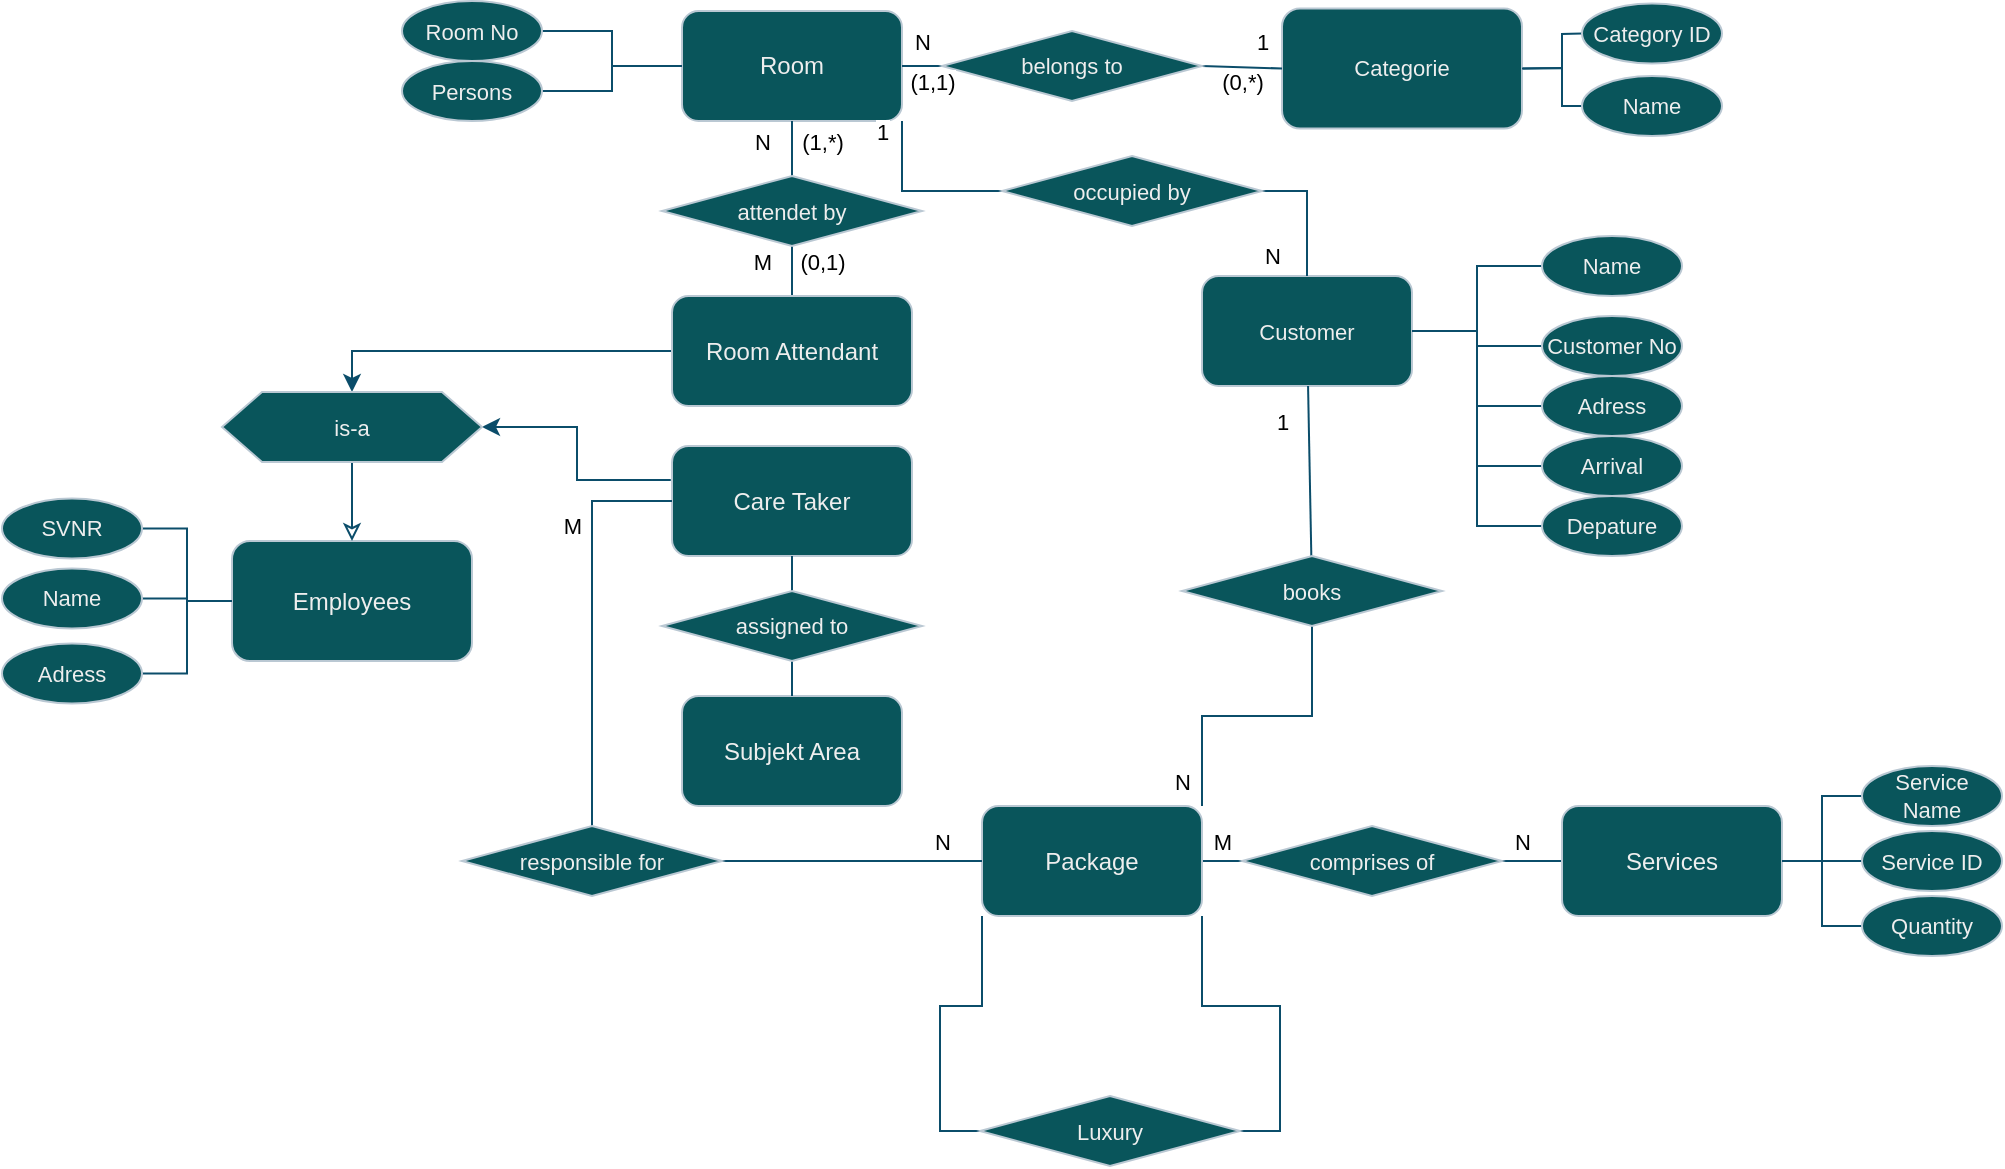 <mxfile version="26.2.2">
  <diagram id="C5RBs43oDa-KdzZeNtuy" name="Page-1">
    <mxGraphModel dx="1793" dy="588" grid="1" gridSize="10" guides="1" tooltips="1" connect="1" arrows="1" fold="1" page="1" pageScale="1" pageWidth="827" pageHeight="1169" math="0" shadow="0">
      <root>
        <mxCell id="WIyWlLk6GJQsqaUBKTNV-0" />
        <mxCell id="WIyWlLk6GJQsqaUBKTNV-1" parent="WIyWlLk6GJQsqaUBKTNV-0" />
        <mxCell id="YpUnebKYGkCneQpCsx4X-32" value="" style="edgeStyle=none;shape=connector;rounded=0;orthogonalLoop=1;jettySize=auto;html=1;strokeColor=#0B4D6A;align=center;verticalAlign=middle;fontFamily=Helvetica;fontSize=11;fontColor=default;labelBackgroundColor=none;endArrow=none;" edge="1" parent="WIyWlLk6GJQsqaUBKTNV-1" source="YpUnebKYGkCneQpCsx4X-33" target="YpUnebKYGkCneQpCsx4X-28">
          <mxGeometry relative="1" as="geometry" />
        </mxCell>
        <mxCell id="WIyWlLk6GJQsqaUBKTNV-3" value="Room" style="rounded=1;whiteSpace=wrap;html=1;fontSize=12;glass=0;strokeWidth=1;shadow=0;labelBackgroundColor=none;fillColor=#09555B;strokeColor=#BAC8D3;fontColor=#EEEEEE;" parent="WIyWlLk6GJQsqaUBKTNV-1" vertex="1">
          <mxGeometry x="200" y="87.5" width="110" height="55" as="geometry" />
        </mxCell>
        <mxCell id="YpUnebKYGkCneQpCsx4X-51" value="" style="edgeStyle=orthogonalEdgeStyle;shape=connector;rounded=0;orthogonalLoop=1;jettySize=auto;html=1;strokeColor=#0B4D6A;align=center;verticalAlign=middle;fontFamily=Helvetica;fontSize=11;fontColor=default;labelBackgroundColor=default;startFill=0;endArrow=none;exitX=0;exitY=0.5;exitDx=0;exitDy=0;entryX=1;entryY=0.5;entryDx=0;entryDy=0;" edge="1" parent="WIyWlLk6GJQsqaUBKTNV-1" source="WIyWlLk6GJQsqaUBKTNV-7" target="YpUnebKYGkCneQpCsx4X-50">
          <mxGeometry relative="1" as="geometry">
            <mxPoint x="-280" y="440" as="sourcePoint" />
          </mxGeometry>
        </mxCell>
        <mxCell id="WIyWlLk6GJQsqaUBKTNV-7" value="Employees" style="rounded=1;whiteSpace=wrap;html=1;fontSize=12;glass=0;strokeWidth=1;shadow=0;labelBackgroundColor=none;fillColor=#09555B;strokeColor=#BAC8D3;fontColor=#EEEEEE;" parent="WIyWlLk6GJQsqaUBKTNV-1" vertex="1">
          <mxGeometry x="-25" y="352.5" width="120" height="60" as="geometry" />
        </mxCell>
        <mxCell id="YpUnebKYGkCneQpCsx4X-59" value="" style="edgeStyle=orthogonalEdgeStyle;shape=connector;rounded=0;orthogonalLoop=1;jettySize=auto;html=1;strokeColor=#0B4D6A;align=center;verticalAlign=middle;fontFamily=Helvetica;fontSize=11;fontColor=default;labelBackgroundColor=default;startFill=0;endArrow=none;" edge="1" parent="WIyWlLk6GJQsqaUBKTNV-1" source="YpUnebKYGkCneQpCsx4X-3" target="YpUnebKYGkCneQpCsx4X-56">
          <mxGeometry relative="1" as="geometry" />
        </mxCell>
        <mxCell id="YpUnebKYGkCneQpCsx4X-3" value="Customer" style="rounded=1;whiteSpace=wrap;html=1;fontFamily=Helvetica;fontSize=11;fontColor=#EEEEEE;labelBackgroundColor=none;fillColor=#09555B;strokeColor=#BAC8D3;" vertex="1" parent="WIyWlLk6GJQsqaUBKTNV-1">
          <mxGeometry x="460" y="220" width="105" height="55" as="geometry" />
        </mxCell>
        <mxCell id="YpUnebKYGkCneQpCsx4X-43" value="" style="edgeStyle=none;shape=connector;rounded=0;orthogonalLoop=1;jettySize=auto;html=1;strokeColor=#0B4D6A;align=center;verticalAlign=middle;fontFamily=Helvetica;fontSize=11;fontColor=default;labelBackgroundColor=none;endArrow=none;" edge="1" parent="WIyWlLk6GJQsqaUBKTNV-1" source="YpUnebKYGkCneQpCsx4X-44" target="YpUnebKYGkCneQpCsx4X-3">
          <mxGeometry relative="1" as="geometry" />
        </mxCell>
        <mxCell id="YpUnebKYGkCneQpCsx4X-47" style="edgeStyle=orthogonalEdgeStyle;rounded=0;orthogonalLoop=1;jettySize=auto;html=1;exitX=0;exitY=1;exitDx=0;exitDy=0;entryX=0;entryY=0.5;entryDx=0;entryDy=0;strokeColor=#0B4D6A;endArrow=none;startFill=0;" edge="1" parent="WIyWlLk6GJQsqaUBKTNV-1" source="YpUnebKYGkCneQpCsx4X-6" target="YpUnebKYGkCneQpCsx4X-46">
          <mxGeometry relative="1" as="geometry" />
        </mxCell>
        <mxCell id="YpUnebKYGkCneQpCsx4X-66" value="" style="edgeStyle=orthogonalEdgeStyle;shape=connector;rounded=0;orthogonalLoop=1;jettySize=auto;html=1;strokeColor=#0B4D6A;align=center;verticalAlign=middle;fontFamily=Helvetica;fontSize=11;fontColor=default;labelBackgroundColor=default;startFill=0;endArrow=none;" edge="1" parent="WIyWlLk6GJQsqaUBKTNV-1" source="YpUnebKYGkCneQpCsx4X-6" target="YpUnebKYGkCneQpCsx4X-65">
          <mxGeometry relative="1" as="geometry" />
        </mxCell>
        <mxCell id="YpUnebKYGkCneQpCsx4X-6" value="Package" style="rounded=1;whiteSpace=wrap;html=1;fontSize=12;glass=0;strokeWidth=1;shadow=0;labelBackgroundColor=none;fillColor=#09555B;strokeColor=#BAC8D3;fontColor=#EEEEEE;" vertex="1" parent="WIyWlLk6GJQsqaUBKTNV-1">
          <mxGeometry x="350" y="485" width="110" height="55" as="geometry" />
        </mxCell>
        <mxCell id="YpUnebKYGkCneQpCsx4X-78" style="edgeStyle=orthogonalEdgeStyle;shape=connector;rounded=0;orthogonalLoop=1;jettySize=auto;html=1;exitX=1;exitY=0.5;exitDx=0;exitDy=0;entryX=0;entryY=0.5;entryDx=0;entryDy=0;strokeColor=#0B4D6A;align=center;verticalAlign=middle;fontFamily=Helvetica;fontSize=11;fontColor=default;labelBackgroundColor=default;startFill=0;endArrow=none;" edge="1" parent="WIyWlLk6GJQsqaUBKTNV-1" source="YpUnebKYGkCneQpCsx4X-7" target="WIyWlLk6GJQsqaUBKTNV-3">
          <mxGeometry relative="1" as="geometry" />
        </mxCell>
        <mxCell id="YpUnebKYGkCneQpCsx4X-7" value="Room No" style="ellipse;whiteSpace=wrap;html=1;fontFamily=Helvetica;fontSize=11;fontColor=#EEEEEE;labelBackgroundColor=none;fillColor=#09555B;strokeColor=#BAC8D3;" vertex="1" parent="WIyWlLk6GJQsqaUBKTNV-1">
          <mxGeometry x="60" y="82.5" width="70" height="30" as="geometry" />
        </mxCell>
        <mxCell id="YpUnebKYGkCneQpCsx4X-79" style="edgeStyle=orthogonalEdgeStyle;shape=connector;rounded=0;orthogonalLoop=1;jettySize=auto;html=1;exitX=1;exitY=0.5;exitDx=0;exitDy=0;entryX=0;entryY=0.5;entryDx=0;entryDy=0;strokeColor=#0B4D6A;align=center;verticalAlign=middle;fontFamily=Helvetica;fontSize=11;fontColor=default;labelBackgroundColor=default;startFill=0;endArrow=none;" edge="1" parent="WIyWlLk6GJQsqaUBKTNV-1" source="YpUnebKYGkCneQpCsx4X-9" target="WIyWlLk6GJQsqaUBKTNV-3">
          <mxGeometry relative="1" as="geometry" />
        </mxCell>
        <mxCell id="YpUnebKYGkCneQpCsx4X-9" value="Persons" style="ellipse;whiteSpace=wrap;html=1;fontFamily=Helvetica;fontSize=11;fontColor=#EEEEEE;labelBackgroundColor=none;fillColor=#09555B;strokeColor=#BAC8D3;" vertex="1" parent="WIyWlLk6GJQsqaUBKTNV-1">
          <mxGeometry x="60" y="112.5" width="70" height="30" as="geometry" />
        </mxCell>
        <mxCell id="YpUnebKYGkCneQpCsx4X-19" style="edgeStyle=none;shape=connector;rounded=0;orthogonalLoop=1;jettySize=auto;html=1;entryX=0;entryY=0.5;entryDx=0;entryDy=0;strokeColor=#0B4D6A;align=center;verticalAlign=middle;fontFamily=Helvetica;fontSize=11;fontColor=default;labelBackgroundColor=none;endArrow=none;exitX=1;exitY=0.5;exitDx=0;exitDy=0;" edge="1" parent="WIyWlLk6GJQsqaUBKTNV-1" source="YpUnebKYGkCneQpCsx4X-15" target="YpUnebKYGkCneQpCsx4X-16">
          <mxGeometry relative="1" as="geometry">
            <mxPoint x="530" y="121.25" as="sourcePoint" />
            <Array as="points">
              <mxPoint x="640" y="116" />
              <mxPoint x="640" y="99" />
            </Array>
          </mxGeometry>
        </mxCell>
        <mxCell id="YpUnebKYGkCneQpCsx4X-15" value="Categorie" style="rounded=1;whiteSpace=wrap;html=1;fontFamily=Helvetica;fontSize=11;fontColor=#EEEEEE;labelBackgroundColor=none;fillColor=#09555B;strokeColor=#BAC8D3;" vertex="1" parent="WIyWlLk6GJQsqaUBKTNV-1">
          <mxGeometry x="500" y="86.25" width="120" height="60" as="geometry" />
        </mxCell>
        <mxCell id="YpUnebKYGkCneQpCsx4X-16" value="Category ID" style="ellipse;whiteSpace=wrap;html=1;fontFamily=Helvetica;fontSize=11;fontColor=#EEEEEE;labelBackgroundColor=none;fillColor=#09555B;strokeColor=#BAC8D3;" vertex="1" parent="WIyWlLk6GJQsqaUBKTNV-1">
          <mxGeometry x="650" y="83.75" width="70" height="30" as="geometry" />
        </mxCell>
        <mxCell id="YpUnebKYGkCneQpCsx4X-20" style="edgeStyle=none;shape=connector;rounded=0;orthogonalLoop=1;jettySize=auto;html=1;exitX=0;exitY=0.5;exitDx=0;exitDy=0;entryX=1;entryY=0.5;entryDx=0;entryDy=0;strokeColor=#0B4D6A;align=center;verticalAlign=middle;fontFamily=Helvetica;fontSize=11;fontColor=default;labelBackgroundColor=none;endArrow=none;" edge="1" parent="WIyWlLk6GJQsqaUBKTNV-1" source="YpUnebKYGkCneQpCsx4X-17" target="YpUnebKYGkCneQpCsx4X-15">
          <mxGeometry relative="1" as="geometry">
            <Array as="points">
              <mxPoint x="640" y="135" />
              <mxPoint x="640" y="116" />
            </Array>
          </mxGeometry>
        </mxCell>
        <mxCell id="YpUnebKYGkCneQpCsx4X-17" value="Name" style="ellipse;whiteSpace=wrap;html=1;fontFamily=Helvetica;fontSize=11;fontColor=#EEEEEE;labelBackgroundColor=none;fillColor=#09555B;strokeColor=#BAC8D3;" vertex="1" parent="WIyWlLk6GJQsqaUBKTNV-1">
          <mxGeometry x="650" y="120" width="70" height="30" as="geometry" />
        </mxCell>
        <mxCell id="YpUnebKYGkCneQpCsx4X-22" style="edgeStyle=none;shape=connector;rounded=0;orthogonalLoop=1;jettySize=auto;html=1;exitX=0;exitY=0.5;exitDx=0;exitDy=0;entryX=1;entryY=0.5;entryDx=0;entryDy=0;strokeColor=#0B4D6A;align=center;verticalAlign=middle;fontFamily=Helvetica;fontSize=11;fontColor=default;labelBackgroundColor=none;endArrow=none;" edge="1" parent="WIyWlLk6GJQsqaUBKTNV-1" source="YpUnebKYGkCneQpCsx4X-21" target="WIyWlLk6GJQsqaUBKTNV-3">
          <mxGeometry relative="1" as="geometry" />
        </mxCell>
        <mxCell id="YpUnebKYGkCneQpCsx4X-23" style="edgeStyle=none;shape=connector;rounded=0;orthogonalLoop=1;jettySize=auto;html=1;exitX=1;exitY=0.5;exitDx=0;exitDy=0;entryX=0;entryY=0.5;entryDx=0;entryDy=0;strokeColor=#0B4D6A;align=center;verticalAlign=middle;fontFamily=Helvetica;fontSize=11;fontColor=default;labelBackgroundColor=none;endArrow=none;" edge="1" parent="WIyWlLk6GJQsqaUBKTNV-1" source="YpUnebKYGkCneQpCsx4X-21" target="YpUnebKYGkCneQpCsx4X-15">
          <mxGeometry relative="1" as="geometry" />
        </mxCell>
        <mxCell id="YpUnebKYGkCneQpCsx4X-21" value="belongs to" style="rhombus;whiteSpace=wrap;html=1;fontFamily=Helvetica;fontSize=11;fontColor=#EEEEEE;labelBackgroundColor=none;fillColor=#09555B;strokeColor=#BAC8D3;" vertex="1" parent="WIyWlLk6GJQsqaUBKTNV-1">
          <mxGeometry x="330" y="97.5" width="130" height="35" as="geometry" />
        </mxCell>
        <mxCell id="YpUnebKYGkCneQpCsx4X-53" value="" style="edgeStyle=orthogonalEdgeStyle;shape=connector;rounded=0;orthogonalLoop=1;jettySize=auto;html=1;strokeColor=#0B4D6A;align=center;verticalAlign=middle;fontFamily=Helvetica;fontSize=11;fontColor=default;labelBackgroundColor=default;startFill=0;endArrow=none;entryX=0;entryY=0.5;entryDx=0;entryDy=0;" edge="1" parent="WIyWlLk6GJQsqaUBKTNV-1" source="YpUnebKYGkCneQpCsx4X-24" target="WIyWlLk6GJQsqaUBKTNV-7">
          <mxGeometry relative="1" as="geometry">
            <mxPoint x="-280" y="440" as="targetPoint" />
          </mxGeometry>
        </mxCell>
        <mxCell id="YpUnebKYGkCneQpCsx4X-24" value="SVNR" style="ellipse;whiteSpace=wrap;html=1;fontFamily=Helvetica;fontSize=11;fontColor=#EEEEEE;labelBackgroundColor=none;fillColor=#09555B;strokeColor=#BAC8D3;" vertex="1" parent="WIyWlLk6GJQsqaUBKTNV-1">
          <mxGeometry x="-140" y="331.25" width="70" height="30" as="geometry" />
        </mxCell>
        <mxCell id="YpUnebKYGkCneQpCsx4X-27" value="Subjekt Area" style="rounded=1;whiteSpace=wrap;html=1;fontSize=12;glass=0;strokeWidth=1;shadow=0;labelBackgroundColor=none;fillColor=#09555B;strokeColor=#BAC8D3;fontColor=#EEEEEE;" vertex="1" parent="WIyWlLk6GJQsqaUBKTNV-1">
          <mxGeometry x="200" y="430" width="110" height="55" as="geometry" />
        </mxCell>
        <mxCell id="YpUnebKYGkCneQpCsx4X-93" style="edgeStyle=orthogonalEdgeStyle;shape=connector;rounded=0;orthogonalLoop=1;jettySize=auto;html=1;exitX=0;exitY=0.5;exitDx=0;exitDy=0;entryX=0.5;entryY=0;entryDx=0;entryDy=0;strokeColor=#0B4D6A;align=center;verticalAlign=middle;fontFamily=Helvetica;fontSize=11;fontColor=default;labelBackgroundColor=default;startFill=0;endArrow=classic;endFill=1;" edge="1" parent="WIyWlLk6GJQsqaUBKTNV-1" source="YpUnebKYGkCneQpCsx4X-28" target="YpUnebKYGkCneQpCsx4X-36">
          <mxGeometry relative="1" as="geometry" />
        </mxCell>
        <mxCell id="YpUnebKYGkCneQpCsx4X-28" value="Room Attendant" style="rounded=1;whiteSpace=wrap;html=1;fontSize=12;glass=0;strokeWidth=1;shadow=0;labelBackgroundColor=none;fillColor=#09555B;strokeColor=#BAC8D3;fontColor=#EEEEEE;" vertex="1" parent="WIyWlLk6GJQsqaUBKTNV-1">
          <mxGeometry x="195" y="230" width="120" height="55" as="geometry" />
        </mxCell>
        <mxCell id="YpUnebKYGkCneQpCsx4X-35" style="edgeStyle=none;shape=connector;rounded=0;orthogonalLoop=1;jettySize=auto;html=1;exitX=0.5;exitY=1;exitDx=0;exitDy=0;entryX=0.5;entryY=0;entryDx=0;entryDy=0;strokeColor=#0B4D6A;align=center;verticalAlign=middle;fontFamily=Helvetica;fontSize=11;fontColor=default;labelBackgroundColor=none;endArrow=none;" edge="1" parent="WIyWlLk6GJQsqaUBKTNV-1" source="YpUnebKYGkCneQpCsx4X-38" target="YpUnebKYGkCneQpCsx4X-27">
          <mxGeometry relative="1" as="geometry" />
        </mxCell>
        <mxCell id="YpUnebKYGkCneQpCsx4X-67" style="edgeStyle=orthogonalEdgeStyle;shape=connector;rounded=0;orthogonalLoop=1;jettySize=auto;html=1;exitX=1;exitY=0.5;exitDx=0;exitDy=0;entryX=0;entryY=0.5;entryDx=0;entryDy=0;strokeColor=#0B4D6A;align=center;verticalAlign=middle;fontFamily=Helvetica;fontSize=11;fontColor=default;labelBackgroundColor=default;startFill=0;endArrow=none;" edge="1" parent="WIyWlLk6GJQsqaUBKTNV-1" source="YpUnebKYGkCneQpCsx4X-68" target="YpUnebKYGkCneQpCsx4X-6">
          <mxGeometry relative="1" as="geometry" />
        </mxCell>
        <mxCell id="YpUnebKYGkCneQpCsx4X-94" style="edgeStyle=orthogonalEdgeStyle;shape=connector;rounded=0;orthogonalLoop=1;jettySize=auto;html=1;exitX=-0.005;exitY=0.309;exitDx=0;exitDy=0;entryX=1;entryY=0.5;entryDx=0;entryDy=0;strokeColor=#0B4D6A;align=center;verticalAlign=middle;fontFamily=Helvetica;fontSize=11;fontColor=default;labelBackgroundColor=default;startFill=0;endArrow=classic;exitPerimeter=0;endFill=1;" edge="1" parent="WIyWlLk6GJQsqaUBKTNV-1" source="YpUnebKYGkCneQpCsx4X-29" target="YpUnebKYGkCneQpCsx4X-36">
          <mxGeometry relative="1" as="geometry" />
        </mxCell>
        <mxCell id="YpUnebKYGkCneQpCsx4X-29" value="Care Taker" style="rounded=1;whiteSpace=wrap;html=1;fontSize=12;glass=0;strokeWidth=1;shadow=0;labelBackgroundColor=none;fillColor=#09555B;strokeColor=#BAC8D3;fontColor=#EEEEEE;" vertex="1" parent="WIyWlLk6GJQsqaUBKTNV-1">
          <mxGeometry x="195" y="305" width="120" height="55" as="geometry" />
        </mxCell>
        <mxCell id="YpUnebKYGkCneQpCsx4X-34" value="" style="edgeStyle=none;shape=connector;rounded=0;orthogonalLoop=1;jettySize=auto;html=1;strokeColor=#0B4D6A;align=center;verticalAlign=middle;fontFamily=Helvetica;fontSize=11;fontColor=default;labelBackgroundColor=none;endArrow=none;" edge="1" parent="WIyWlLk6GJQsqaUBKTNV-1" source="WIyWlLk6GJQsqaUBKTNV-3" target="YpUnebKYGkCneQpCsx4X-33">
          <mxGeometry relative="1" as="geometry">
            <mxPoint x="246" y="142" as="sourcePoint" />
            <mxPoint x="219" y="220" as="targetPoint" />
          </mxGeometry>
        </mxCell>
        <mxCell id="YpUnebKYGkCneQpCsx4X-33" value="attendet by" style="rhombus;whiteSpace=wrap;html=1;fontFamily=Helvetica;fontSize=11;fontColor=#EEEEEE;labelBackgroundColor=none;fillColor=#09555B;strokeColor=#BAC8D3;" vertex="1" parent="WIyWlLk6GJQsqaUBKTNV-1">
          <mxGeometry x="190" y="170" width="130" height="35" as="geometry" />
        </mxCell>
        <mxCell id="YpUnebKYGkCneQpCsx4X-37" value="" style="edgeStyle=none;shape=connector;rounded=0;orthogonalLoop=1;jettySize=auto;html=1;exitX=0.5;exitY=0;exitDx=0;exitDy=0;entryX=0.5;entryY=1;entryDx=0;entryDy=0;strokeColor=#0B4D6A;align=center;verticalAlign=middle;fontFamily=Helvetica;fontSize=11;fontColor=default;labelBackgroundColor=none;endArrow=none;endFill=1;startArrow=classic;startFill=0;" edge="1" parent="WIyWlLk6GJQsqaUBKTNV-1" source="WIyWlLk6GJQsqaUBKTNV-7" target="YpUnebKYGkCneQpCsx4X-36">
          <mxGeometry relative="1" as="geometry">
            <mxPoint x="-200" y="353" as="sourcePoint" />
            <mxPoint x="-205" y="243" as="targetPoint" />
          </mxGeometry>
        </mxCell>
        <mxCell id="YpUnebKYGkCneQpCsx4X-36" value="is-a" style="whiteSpace=wrap;html=1;fontFamily=Helvetica;fontSize=11;fontColor=#EEEEEE;labelBackgroundColor=none;fillColor=#09555B;strokeColor=#BAC8D3;shape=hexagon;perimeter=hexagonPerimeter2;fixedSize=1;" vertex="1" parent="WIyWlLk6GJQsqaUBKTNV-1">
          <mxGeometry x="-30" y="278" width="130" height="35" as="geometry" />
        </mxCell>
        <mxCell id="YpUnebKYGkCneQpCsx4X-39" value="" style="edgeStyle=none;shape=connector;rounded=0;orthogonalLoop=1;jettySize=auto;html=1;exitX=0.5;exitY=1;exitDx=0;exitDy=0;entryX=0.5;entryY=0;entryDx=0;entryDy=0;strokeColor=#0B4D6A;align=center;verticalAlign=middle;fontFamily=Helvetica;fontSize=11;fontColor=default;labelBackgroundColor=none;endArrow=none;" edge="1" parent="WIyWlLk6GJQsqaUBKTNV-1" source="YpUnebKYGkCneQpCsx4X-29" target="YpUnebKYGkCneQpCsx4X-38">
          <mxGeometry relative="1" as="geometry">
            <mxPoint x="535.5" y="360" as="sourcePoint" />
            <mxPoint x="540.5" y="430" as="targetPoint" />
          </mxGeometry>
        </mxCell>
        <mxCell id="YpUnebKYGkCneQpCsx4X-38" value="assigned to" style="rhombus;whiteSpace=wrap;html=1;fontFamily=Helvetica;fontSize=11;fontColor=#EEEEEE;labelBackgroundColor=none;fillColor=#09555B;strokeColor=#BAC8D3;" vertex="1" parent="WIyWlLk6GJQsqaUBKTNV-1">
          <mxGeometry x="190" y="377.5" width="130" height="35" as="geometry" />
        </mxCell>
        <mxCell id="YpUnebKYGkCneQpCsx4X-84" style="edgeStyle=orthogonalEdgeStyle;shape=connector;rounded=0;orthogonalLoop=1;jettySize=auto;html=1;exitX=1;exitY=0.5;exitDx=0;exitDy=0;entryX=0.5;entryY=0;entryDx=0;entryDy=0;strokeColor=#0B4D6A;align=center;verticalAlign=middle;fontFamily=Helvetica;fontSize=11;fontColor=default;labelBackgroundColor=default;startFill=0;endArrow=none;" edge="1" parent="WIyWlLk6GJQsqaUBKTNV-1" source="YpUnebKYGkCneQpCsx4X-41" target="YpUnebKYGkCneQpCsx4X-3">
          <mxGeometry relative="1" as="geometry" />
        </mxCell>
        <mxCell id="YpUnebKYGkCneQpCsx4X-97" style="edgeStyle=orthogonalEdgeStyle;shape=connector;rounded=0;orthogonalLoop=1;jettySize=auto;html=1;exitX=0;exitY=0.5;exitDx=0;exitDy=0;entryX=1;entryY=1;entryDx=0;entryDy=0;strokeColor=#0B4D6A;align=center;verticalAlign=middle;fontFamily=Helvetica;fontSize=11;fontColor=default;labelBackgroundColor=default;startFill=0;endArrow=none;" edge="1" parent="WIyWlLk6GJQsqaUBKTNV-1" source="YpUnebKYGkCneQpCsx4X-41" target="WIyWlLk6GJQsqaUBKTNV-3">
          <mxGeometry relative="1" as="geometry" />
        </mxCell>
        <mxCell id="YpUnebKYGkCneQpCsx4X-41" value="occupied by" style="rhombus;whiteSpace=wrap;html=1;fontFamily=Helvetica;fontSize=11;fontColor=#EEEEEE;labelBackgroundColor=none;fillColor=#09555B;strokeColor=#BAC8D3;" vertex="1" parent="WIyWlLk6GJQsqaUBKTNV-1">
          <mxGeometry x="360" y="160" width="130" height="35" as="geometry" />
        </mxCell>
        <mxCell id="YpUnebKYGkCneQpCsx4X-63" style="edgeStyle=orthogonalEdgeStyle;shape=connector;rounded=0;orthogonalLoop=1;jettySize=auto;html=1;exitX=0;exitY=0.5;exitDx=0;exitDy=0;entryX=1;entryY=0.5;entryDx=0;entryDy=0;strokeColor=#0B4D6A;align=center;verticalAlign=middle;fontFamily=Helvetica;fontSize=11;fontColor=default;labelBackgroundColor=default;startFill=0;endArrow=none;" edge="1" parent="WIyWlLk6GJQsqaUBKTNV-1" source="YpUnebKYGkCneQpCsx4X-57" target="YpUnebKYGkCneQpCsx4X-3">
          <mxGeometry relative="1" as="geometry" />
        </mxCell>
        <mxCell id="YpUnebKYGkCneQpCsx4X-77" style="edgeStyle=orthogonalEdgeStyle;shape=connector;rounded=0;orthogonalLoop=1;jettySize=auto;html=1;exitX=0.5;exitY=1;exitDx=0;exitDy=0;entryX=1;entryY=0;entryDx=0;entryDy=0;strokeColor=#0B4D6A;align=center;verticalAlign=middle;fontFamily=Helvetica;fontSize=11;fontColor=default;labelBackgroundColor=default;startFill=0;endArrow=none;" edge="1" parent="WIyWlLk6GJQsqaUBKTNV-1" source="YpUnebKYGkCneQpCsx4X-44" target="YpUnebKYGkCneQpCsx4X-6">
          <mxGeometry relative="1" as="geometry" />
        </mxCell>
        <mxCell id="YpUnebKYGkCneQpCsx4X-44" value="books" style="rhombus;whiteSpace=wrap;html=1;fontFamily=Helvetica;fontSize=11;fontColor=#EEEEEE;labelBackgroundColor=none;fillColor=#09555B;strokeColor=#BAC8D3;" vertex="1" parent="WIyWlLk6GJQsqaUBKTNV-1">
          <mxGeometry x="450" y="360" width="130" height="35" as="geometry" />
        </mxCell>
        <mxCell id="YpUnebKYGkCneQpCsx4X-48" style="edgeStyle=orthogonalEdgeStyle;shape=connector;rounded=0;orthogonalLoop=1;jettySize=auto;html=1;exitX=1;exitY=0.5;exitDx=0;exitDy=0;entryX=1;entryY=1;entryDx=0;entryDy=0;strokeColor=#0B4D6A;align=center;verticalAlign=middle;fontFamily=Helvetica;fontSize=11;fontColor=default;labelBackgroundColor=default;startFill=0;endArrow=none;" edge="1" parent="WIyWlLk6GJQsqaUBKTNV-1" source="YpUnebKYGkCneQpCsx4X-46" target="YpUnebKYGkCneQpCsx4X-6">
          <mxGeometry relative="1" as="geometry" />
        </mxCell>
        <mxCell id="YpUnebKYGkCneQpCsx4X-46" value="Luxury" style="rhombus;whiteSpace=wrap;html=1;fontFamily=Helvetica;fontSize=11;fontColor=#EEEEEE;labelBackgroundColor=none;fillColor=#09555B;strokeColor=#BAC8D3;" vertex="1" parent="WIyWlLk6GJQsqaUBKTNV-1">
          <mxGeometry x="349" y="630" width="130" height="35" as="geometry" />
        </mxCell>
        <mxCell id="YpUnebKYGkCneQpCsx4X-52" style="edgeStyle=orthogonalEdgeStyle;shape=connector;rounded=0;orthogonalLoop=1;jettySize=auto;html=1;exitX=1;exitY=0.5;exitDx=0;exitDy=0;entryX=0;entryY=0.5;entryDx=0;entryDy=0;strokeColor=#0B4D6A;align=center;verticalAlign=middle;fontFamily=Helvetica;fontSize=11;fontColor=default;labelBackgroundColor=default;startFill=0;endArrow=none;" edge="1" parent="WIyWlLk6GJQsqaUBKTNV-1" source="YpUnebKYGkCneQpCsx4X-49" target="WIyWlLk6GJQsqaUBKTNV-7">
          <mxGeometry relative="1" as="geometry">
            <mxPoint x="-280" y="440" as="targetPoint" />
          </mxGeometry>
        </mxCell>
        <mxCell id="YpUnebKYGkCneQpCsx4X-49" value="Name" style="ellipse;whiteSpace=wrap;html=1;fontFamily=Helvetica;fontSize=11;fontColor=#EEEEEE;labelBackgroundColor=none;fillColor=#09555B;strokeColor=#BAC8D3;" vertex="1" parent="WIyWlLk6GJQsqaUBKTNV-1">
          <mxGeometry x="-140" y="366.25" width="70" height="30" as="geometry" />
        </mxCell>
        <mxCell id="YpUnebKYGkCneQpCsx4X-50" value="Adress" style="ellipse;whiteSpace=wrap;html=1;fontFamily=Helvetica;fontSize=11;fontColor=#EEEEEE;labelBackgroundColor=none;fillColor=#09555B;strokeColor=#BAC8D3;" vertex="1" parent="WIyWlLk6GJQsqaUBKTNV-1">
          <mxGeometry x="-140" y="403.75" width="70" height="30" as="geometry" />
        </mxCell>
        <mxCell id="YpUnebKYGkCneQpCsx4X-60" value="" style="edgeStyle=orthogonalEdgeStyle;shape=connector;rounded=0;orthogonalLoop=1;jettySize=auto;html=1;strokeColor=#0B4D6A;align=center;verticalAlign=middle;fontFamily=Helvetica;fontSize=11;fontColor=default;labelBackgroundColor=default;startFill=0;endArrow=none;" edge="1" parent="WIyWlLk6GJQsqaUBKTNV-1" source="YpUnebKYGkCneQpCsx4X-54" target="YpUnebKYGkCneQpCsx4X-3">
          <mxGeometry relative="1" as="geometry" />
        </mxCell>
        <mxCell id="YpUnebKYGkCneQpCsx4X-54" value="Name" style="ellipse;whiteSpace=wrap;html=1;fontFamily=Helvetica;fontSize=11;fontColor=#EEEEEE;labelBackgroundColor=none;fillColor=#09555B;strokeColor=#BAC8D3;" vertex="1" parent="WIyWlLk6GJQsqaUBKTNV-1">
          <mxGeometry x="630" y="200" width="70" height="30" as="geometry" />
        </mxCell>
        <mxCell id="YpUnebKYGkCneQpCsx4X-61" value="" style="edgeStyle=orthogonalEdgeStyle;shape=connector;rounded=0;orthogonalLoop=1;jettySize=auto;html=1;strokeColor=#0B4D6A;align=center;verticalAlign=middle;fontFamily=Helvetica;fontSize=11;fontColor=default;labelBackgroundColor=default;startFill=0;endArrow=none;" edge="1" parent="WIyWlLk6GJQsqaUBKTNV-1" source="YpUnebKYGkCneQpCsx4X-55" target="YpUnebKYGkCneQpCsx4X-3">
          <mxGeometry relative="1" as="geometry" />
        </mxCell>
        <mxCell id="YpUnebKYGkCneQpCsx4X-55" value="Customer No" style="ellipse;whiteSpace=wrap;html=1;fontFamily=Helvetica;fontSize=11;fontColor=#EEEEEE;labelBackgroundColor=none;fillColor=#09555B;strokeColor=#BAC8D3;" vertex="1" parent="WIyWlLk6GJQsqaUBKTNV-1">
          <mxGeometry x="630" y="240" width="70" height="30" as="geometry" />
        </mxCell>
        <mxCell id="YpUnebKYGkCneQpCsx4X-56" value="Adress" style="ellipse;whiteSpace=wrap;html=1;fontFamily=Helvetica;fontSize=11;fontColor=#EEEEEE;labelBackgroundColor=none;fillColor=#09555B;strokeColor=#BAC8D3;" vertex="1" parent="WIyWlLk6GJQsqaUBKTNV-1">
          <mxGeometry x="630" y="270" width="70" height="30" as="geometry" />
        </mxCell>
        <mxCell id="YpUnebKYGkCneQpCsx4X-57" value="Arrival" style="ellipse;whiteSpace=wrap;html=1;fontFamily=Helvetica;fontSize=11;fontColor=#EEEEEE;labelBackgroundColor=none;fillColor=#09555B;strokeColor=#BAC8D3;" vertex="1" parent="WIyWlLk6GJQsqaUBKTNV-1">
          <mxGeometry x="630" y="300" width="70" height="30" as="geometry" />
        </mxCell>
        <mxCell id="YpUnebKYGkCneQpCsx4X-64" style="edgeStyle=orthogonalEdgeStyle;shape=connector;rounded=0;orthogonalLoop=1;jettySize=auto;html=1;exitX=0;exitY=0.5;exitDx=0;exitDy=0;entryX=1;entryY=0.5;entryDx=0;entryDy=0;strokeColor=#0B4D6A;align=center;verticalAlign=middle;fontFamily=Helvetica;fontSize=11;fontColor=default;labelBackgroundColor=default;startFill=0;endArrow=none;" edge="1" parent="WIyWlLk6GJQsqaUBKTNV-1" source="YpUnebKYGkCneQpCsx4X-58" target="YpUnebKYGkCneQpCsx4X-3">
          <mxGeometry relative="1" as="geometry" />
        </mxCell>
        <mxCell id="YpUnebKYGkCneQpCsx4X-58" value="Depature" style="ellipse;whiteSpace=wrap;html=1;fontFamily=Helvetica;fontSize=11;fontColor=#EEEEEE;labelBackgroundColor=none;fillColor=#09555B;strokeColor=#BAC8D3;" vertex="1" parent="WIyWlLk6GJQsqaUBKTNV-1">
          <mxGeometry x="630" y="330" width="70" height="30" as="geometry" />
        </mxCell>
        <mxCell id="YpUnebKYGkCneQpCsx4X-65" value="Services" style="rounded=1;whiteSpace=wrap;html=1;fontSize=12;glass=0;strokeWidth=1;shadow=0;labelBackgroundColor=none;fillColor=#09555B;strokeColor=#BAC8D3;fontColor=#EEEEEE;" vertex="1" parent="WIyWlLk6GJQsqaUBKTNV-1">
          <mxGeometry x="640" y="485" width="110" height="55" as="geometry" />
        </mxCell>
        <mxCell id="YpUnebKYGkCneQpCsx4X-69" value="" style="edgeStyle=orthogonalEdgeStyle;shape=connector;rounded=0;orthogonalLoop=1;jettySize=auto;html=1;exitX=0;exitY=0.5;exitDx=0;exitDy=0;entryX=0.5;entryY=0;entryDx=0;entryDy=0;strokeColor=#0B4D6A;align=center;verticalAlign=middle;fontFamily=Helvetica;fontSize=11;fontColor=default;labelBackgroundColor=default;startFill=0;endArrow=none;" edge="1" parent="WIyWlLk6GJQsqaUBKTNV-1" source="YpUnebKYGkCneQpCsx4X-29" target="YpUnebKYGkCneQpCsx4X-68">
          <mxGeometry relative="1" as="geometry">
            <mxPoint x="50" y="323" as="sourcePoint" />
            <mxPoint x="460" y="513" as="targetPoint" />
          </mxGeometry>
        </mxCell>
        <mxCell id="YpUnebKYGkCneQpCsx4X-68" value="responsible for" style="rhombus;whiteSpace=wrap;html=1;fontFamily=Helvetica;fontSize=11;fontColor=#EEEEEE;labelBackgroundColor=none;fillColor=#09555B;strokeColor=#BAC8D3;" vertex="1" parent="WIyWlLk6GJQsqaUBKTNV-1">
          <mxGeometry x="90" y="495" width="130" height="35" as="geometry" />
        </mxCell>
        <mxCell id="YpUnebKYGkCneQpCsx4X-73" value="" style="edgeStyle=orthogonalEdgeStyle;shape=connector;rounded=0;orthogonalLoop=1;jettySize=auto;html=1;strokeColor=#0B4D6A;align=center;verticalAlign=middle;fontFamily=Helvetica;fontSize=11;fontColor=default;labelBackgroundColor=default;startFill=0;endArrow=none;" edge="1" parent="WIyWlLk6GJQsqaUBKTNV-1" source="YpUnebKYGkCneQpCsx4X-70" target="YpUnebKYGkCneQpCsx4X-65">
          <mxGeometry relative="1" as="geometry" />
        </mxCell>
        <mxCell id="YpUnebKYGkCneQpCsx4X-70" value="Service Name" style="ellipse;whiteSpace=wrap;html=1;fontFamily=Helvetica;fontSize=11;fontColor=#EEEEEE;labelBackgroundColor=none;fillColor=#09555B;strokeColor=#BAC8D3;" vertex="1" parent="WIyWlLk6GJQsqaUBKTNV-1">
          <mxGeometry x="790" y="465" width="70" height="30" as="geometry" />
        </mxCell>
        <mxCell id="YpUnebKYGkCneQpCsx4X-74" value="" style="edgeStyle=orthogonalEdgeStyle;shape=connector;rounded=0;orthogonalLoop=1;jettySize=auto;html=1;strokeColor=#0B4D6A;align=center;verticalAlign=middle;fontFamily=Helvetica;fontSize=11;fontColor=default;labelBackgroundColor=default;startFill=0;endArrow=none;" edge="1" parent="WIyWlLk6GJQsqaUBKTNV-1" source="YpUnebKYGkCneQpCsx4X-71" target="YpUnebKYGkCneQpCsx4X-65">
          <mxGeometry relative="1" as="geometry" />
        </mxCell>
        <mxCell id="YpUnebKYGkCneQpCsx4X-71" value="Service ID" style="ellipse;whiteSpace=wrap;html=1;fontFamily=Helvetica;fontSize=11;fontColor=#EEEEEE;labelBackgroundColor=none;fillColor=#09555B;strokeColor=#BAC8D3;" vertex="1" parent="WIyWlLk6GJQsqaUBKTNV-1">
          <mxGeometry x="790" y="497.5" width="70" height="30" as="geometry" />
        </mxCell>
        <mxCell id="YpUnebKYGkCneQpCsx4X-75" value="" style="edgeStyle=orthogonalEdgeStyle;shape=connector;rounded=0;orthogonalLoop=1;jettySize=auto;html=1;strokeColor=#0B4D6A;align=center;verticalAlign=middle;fontFamily=Helvetica;fontSize=11;fontColor=default;labelBackgroundColor=default;startFill=0;endArrow=none;" edge="1" parent="WIyWlLk6GJQsqaUBKTNV-1" source="YpUnebKYGkCneQpCsx4X-72" target="YpUnebKYGkCneQpCsx4X-65">
          <mxGeometry relative="1" as="geometry" />
        </mxCell>
        <mxCell id="YpUnebKYGkCneQpCsx4X-72" value="Quantity" style="ellipse;whiteSpace=wrap;html=1;fontFamily=Helvetica;fontSize=11;fontColor=#EEEEEE;labelBackgroundColor=none;fillColor=#09555B;strokeColor=#BAC8D3;" vertex="1" parent="WIyWlLk6GJQsqaUBKTNV-1">
          <mxGeometry x="790" y="530" width="70" height="30" as="geometry" />
        </mxCell>
        <mxCell id="YpUnebKYGkCneQpCsx4X-76" value="comprises of" style="rhombus;whiteSpace=wrap;html=1;fontFamily=Helvetica;fontSize=11;fontColor=#EEEEEE;labelBackgroundColor=none;fillColor=#09555B;strokeColor=#BAC8D3;" vertex="1" parent="WIyWlLk6GJQsqaUBKTNV-1">
          <mxGeometry x="480" y="495" width="130" height="35" as="geometry" />
        </mxCell>
        <mxCell id="YpUnebKYGkCneQpCsx4X-80" value="N" style="text;html=1;align=center;verticalAlign=middle;resizable=0;points=[];autosize=1;strokeColor=none;fillColor=none;fontFamily=Helvetica;fontSize=11;fontColor=default;labelBackgroundColor=default;" vertex="1" parent="WIyWlLk6GJQsqaUBKTNV-1">
          <mxGeometry x="305" y="88" width="30" height="30" as="geometry" />
        </mxCell>
        <mxCell id="YpUnebKYGkCneQpCsx4X-81" value="1" style="text;html=1;align=center;verticalAlign=middle;resizable=0;points=[];autosize=1;strokeColor=none;fillColor=none;fontFamily=Helvetica;fontSize=11;fontColor=default;labelBackgroundColor=default;" vertex="1" parent="WIyWlLk6GJQsqaUBKTNV-1">
          <mxGeometry x="475" y="88" width="30" height="30" as="geometry" />
        </mxCell>
        <mxCell id="YpUnebKYGkCneQpCsx4X-82" value="N" style="text;html=1;align=center;verticalAlign=middle;resizable=0;points=[];autosize=1;strokeColor=none;fillColor=none;fontFamily=Helvetica;fontSize=11;fontColor=default;labelBackgroundColor=default;" vertex="1" parent="WIyWlLk6GJQsqaUBKTNV-1">
          <mxGeometry x="480" y="195" width="30" height="30" as="geometry" />
        </mxCell>
        <mxCell id="YpUnebKYGkCneQpCsx4X-86" value="1" style="text;html=1;align=center;verticalAlign=middle;resizable=0;points=[];autosize=1;strokeColor=none;fillColor=none;fontFamily=Helvetica;fontSize=11;fontColor=default;labelBackgroundColor=default;" vertex="1" parent="WIyWlLk6GJQsqaUBKTNV-1">
          <mxGeometry x="285" y="132.5" width="30" height="30" as="geometry" />
        </mxCell>
        <mxCell id="YpUnebKYGkCneQpCsx4X-87" value="1" style="text;html=1;align=center;verticalAlign=middle;resizable=0;points=[];autosize=1;strokeColor=none;fillColor=none;fontFamily=Helvetica;fontSize=11;fontColor=default;labelBackgroundColor=default;" vertex="1" parent="WIyWlLk6GJQsqaUBKTNV-1">
          <mxGeometry x="485" y="278" width="30" height="30" as="geometry" />
        </mxCell>
        <mxCell id="YpUnebKYGkCneQpCsx4X-88" value="N" style="text;html=1;align=center;verticalAlign=middle;resizable=0;points=[];autosize=1;strokeColor=none;fillColor=none;fontFamily=Helvetica;fontSize=11;fontColor=default;labelBackgroundColor=default;" vertex="1" parent="WIyWlLk6GJQsqaUBKTNV-1">
          <mxGeometry x="435" y="458" width="30" height="30" as="geometry" />
        </mxCell>
        <mxCell id="YpUnebKYGkCneQpCsx4X-89" value="N" style="text;html=1;align=center;verticalAlign=middle;resizable=0;points=[];autosize=1;strokeColor=none;fillColor=none;fontFamily=Helvetica;fontSize=11;fontColor=default;labelBackgroundColor=default;" vertex="1" parent="WIyWlLk6GJQsqaUBKTNV-1">
          <mxGeometry x="605" y="488" width="30" height="30" as="geometry" />
        </mxCell>
        <mxCell id="YpUnebKYGkCneQpCsx4X-90" value="M" style="text;html=1;align=center;verticalAlign=middle;resizable=0;points=[];autosize=1;strokeColor=none;fillColor=none;fontFamily=Helvetica;fontSize=11;fontColor=default;labelBackgroundColor=default;" vertex="1" parent="WIyWlLk6GJQsqaUBKTNV-1">
          <mxGeometry x="455" y="488" width="30" height="30" as="geometry" />
        </mxCell>
        <mxCell id="YpUnebKYGkCneQpCsx4X-91" value="N" style="text;html=1;align=center;verticalAlign=middle;resizable=0;points=[];autosize=1;strokeColor=none;fillColor=none;fontFamily=Helvetica;fontSize=11;fontColor=default;labelBackgroundColor=default;" vertex="1" parent="WIyWlLk6GJQsqaUBKTNV-1">
          <mxGeometry x="225" y="138" width="30" height="30" as="geometry" />
        </mxCell>
        <mxCell id="YpUnebKYGkCneQpCsx4X-92" value="M" style="text;html=1;align=center;verticalAlign=middle;resizable=0;points=[];autosize=1;strokeColor=none;fillColor=none;fontFamily=Helvetica;fontSize=11;fontColor=default;labelBackgroundColor=default;" vertex="1" parent="WIyWlLk6GJQsqaUBKTNV-1">
          <mxGeometry x="225" y="198" width="30" height="30" as="geometry" />
        </mxCell>
        <mxCell id="YpUnebKYGkCneQpCsx4X-95" value="N" style="text;html=1;align=center;verticalAlign=middle;resizable=0;points=[];autosize=1;strokeColor=none;fillColor=none;fontFamily=Helvetica;fontSize=11;fontColor=default;labelBackgroundColor=default;" vertex="1" parent="WIyWlLk6GJQsqaUBKTNV-1">
          <mxGeometry x="315" y="488" width="30" height="30" as="geometry" />
        </mxCell>
        <mxCell id="YpUnebKYGkCneQpCsx4X-96" value="M" style="text;html=1;align=center;verticalAlign=middle;resizable=0;points=[];autosize=1;strokeColor=none;fillColor=none;fontFamily=Helvetica;fontSize=11;fontColor=default;labelBackgroundColor=default;" vertex="1" parent="WIyWlLk6GJQsqaUBKTNV-1">
          <mxGeometry x="130" y="330" width="30" height="30" as="geometry" />
        </mxCell>
        <mxCell id="YpUnebKYGkCneQpCsx4X-98" value="(1,1)" style="text;html=1;align=center;verticalAlign=middle;resizable=0;points=[];autosize=1;strokeColor=none;fillColor=none;fontFamily=Helvetica;fontSize=11;fontColor=default;labelBackgroundColor=default;" vertex="1" parent="WIyWlLk6GJQsqaUBKTNV-1">
          <mxGeometry x="300" y="108" width="50" height="30" as="geometry" />
        </mxCell>
        <mxCell id="YpUnebKYGkCneQpCsx4X-99" value="(0,*)" style="text;html=1;align=center;verticalAlign=middle;resizable=0;points=[];autosize=1;strokeColor=none;fillColor=none;fontFamily=Helvetica;fontSize=11;fontColor=default;labelBackgroundColor=default;" vertex="1" parent="WIyWlLk6GJQsqaUBKTNV-1">
          <mxGeometry x="460" y="108" width="40" height="30" as="geometry" />
        </mxCell>
        <mxCell id="YpUnebKYGkCneQpCsx4X-100" value="(1,*)" style="text;html=1;align=center;verticalAlign=middle;resizable=0;points=[];autosize=1;strokeColor=none;fillColor=none;fontFamily=Helvetica;fontSize=11;fontColor=default;labelBackgroundColor=default;" vertex="1" parent="WIyWlLk6GJQsqaUBKTNV-1">
          <mxGeometry x="250" y="138" width="40" height="30" as="geometry" />
        </mxCell>
        <mxCell id="YpUnebKYGkCneQpCsx4X-101" value="(0,1)" style="text;html=1;align=center;verticalAlign=middle;resizable=0;points=[];autosize=1;strokeColor=none;fillColor=none;fontFamily=Helvetica;fontSize=11;fontColor=default;labelBackgroundColor=default;" vertex="1" parent="WIyWlLk6GJQsqaUBKTNV-1">
          <mxGeometry x="245" y="198" width="50" height="30" as="geometry" />
        </mxCell>
      </root>
    </mxGraphModel>
  </diagram>
</mxfile>
